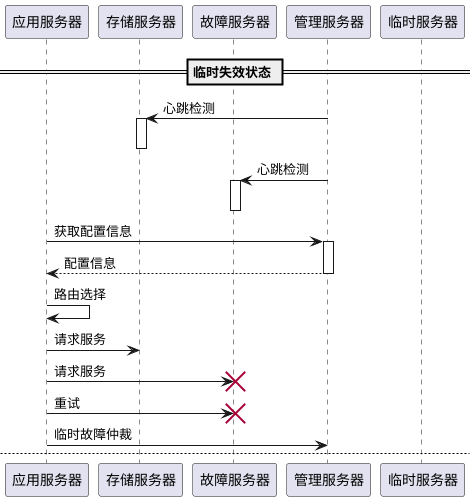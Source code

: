 @startuml
==  临时失效状态 ==
participant 应用服务器 as app_client
participant 存储服务器 as storage_server
participant 故障服务器 as error_server
participant 管理服务器 as admin_server

storage_server<-admin_server: 心跳检测
activate storage_server
deactivate storage_server

error_server<-admin_server: 心跳检测
activate error_server
deactivate error_server

app_client->admin_server:获取配置信息
activate admin_server

admin_server-->app_client: 配置信息
deactivate admin_server

app_client->app_client: 路由选择

app_client->storage_server: 请求服务
app_client->error_server: 请求服务
destroy error_server
app_client->error_server: 重试
destroy error_server

app_client->admin_server: 临时故障仲裁

newpage
== 临时失效中的读写==
participant 临时服务器 as temp_server
app_client->admin_server: 获取配置信息
activate admin_server
admin_server-->app_client
deactivate admin_server
app_client->storage_server: 写数据
app_client->temp_server:写数据

newpage
==失效恢复==
temp_server->error_server: 恢复数据
app_client->admin_server: 获取配置信息
activate admin_server
admin_server-->app_client
deactivate admin_server

app_client->storage_server:写数据
app_client->error_server:写数据
@enduml